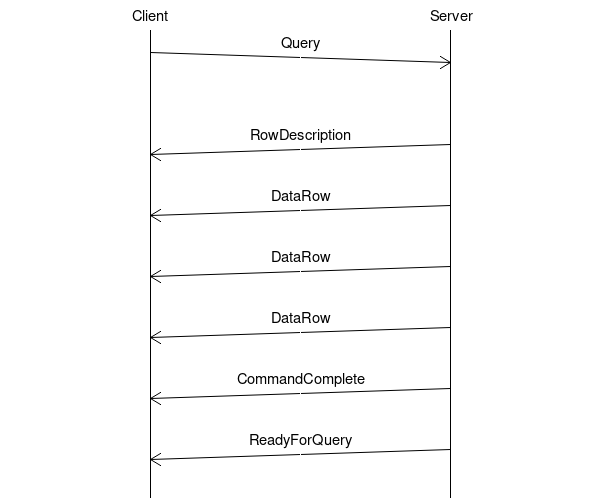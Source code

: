 msc {
    arcgradient=10;

    a [label="Client"], b [label="Server"];

    a=>>b [label="Query\n\n"];

    |||;

    a<<=b [label="RowDescription\n\n"];
    a<<=b [label="DataRow\n\n"];
    a<<=b [label="DataRow\n\n"];
    a<<=b [label="DataRow\n\n"];
    a<<=b [label="CommandComplete\n\n"];
    a<<=b [label="ReadyForQuery\n\n"];
}
